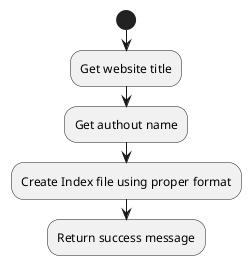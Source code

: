 @startuml
'https://plantuml.com/activity-diagram-beta

start
    :Get website title;
    :Get authout name;

    :Create Index file using proper format;

    :Return success message;

@enduml
